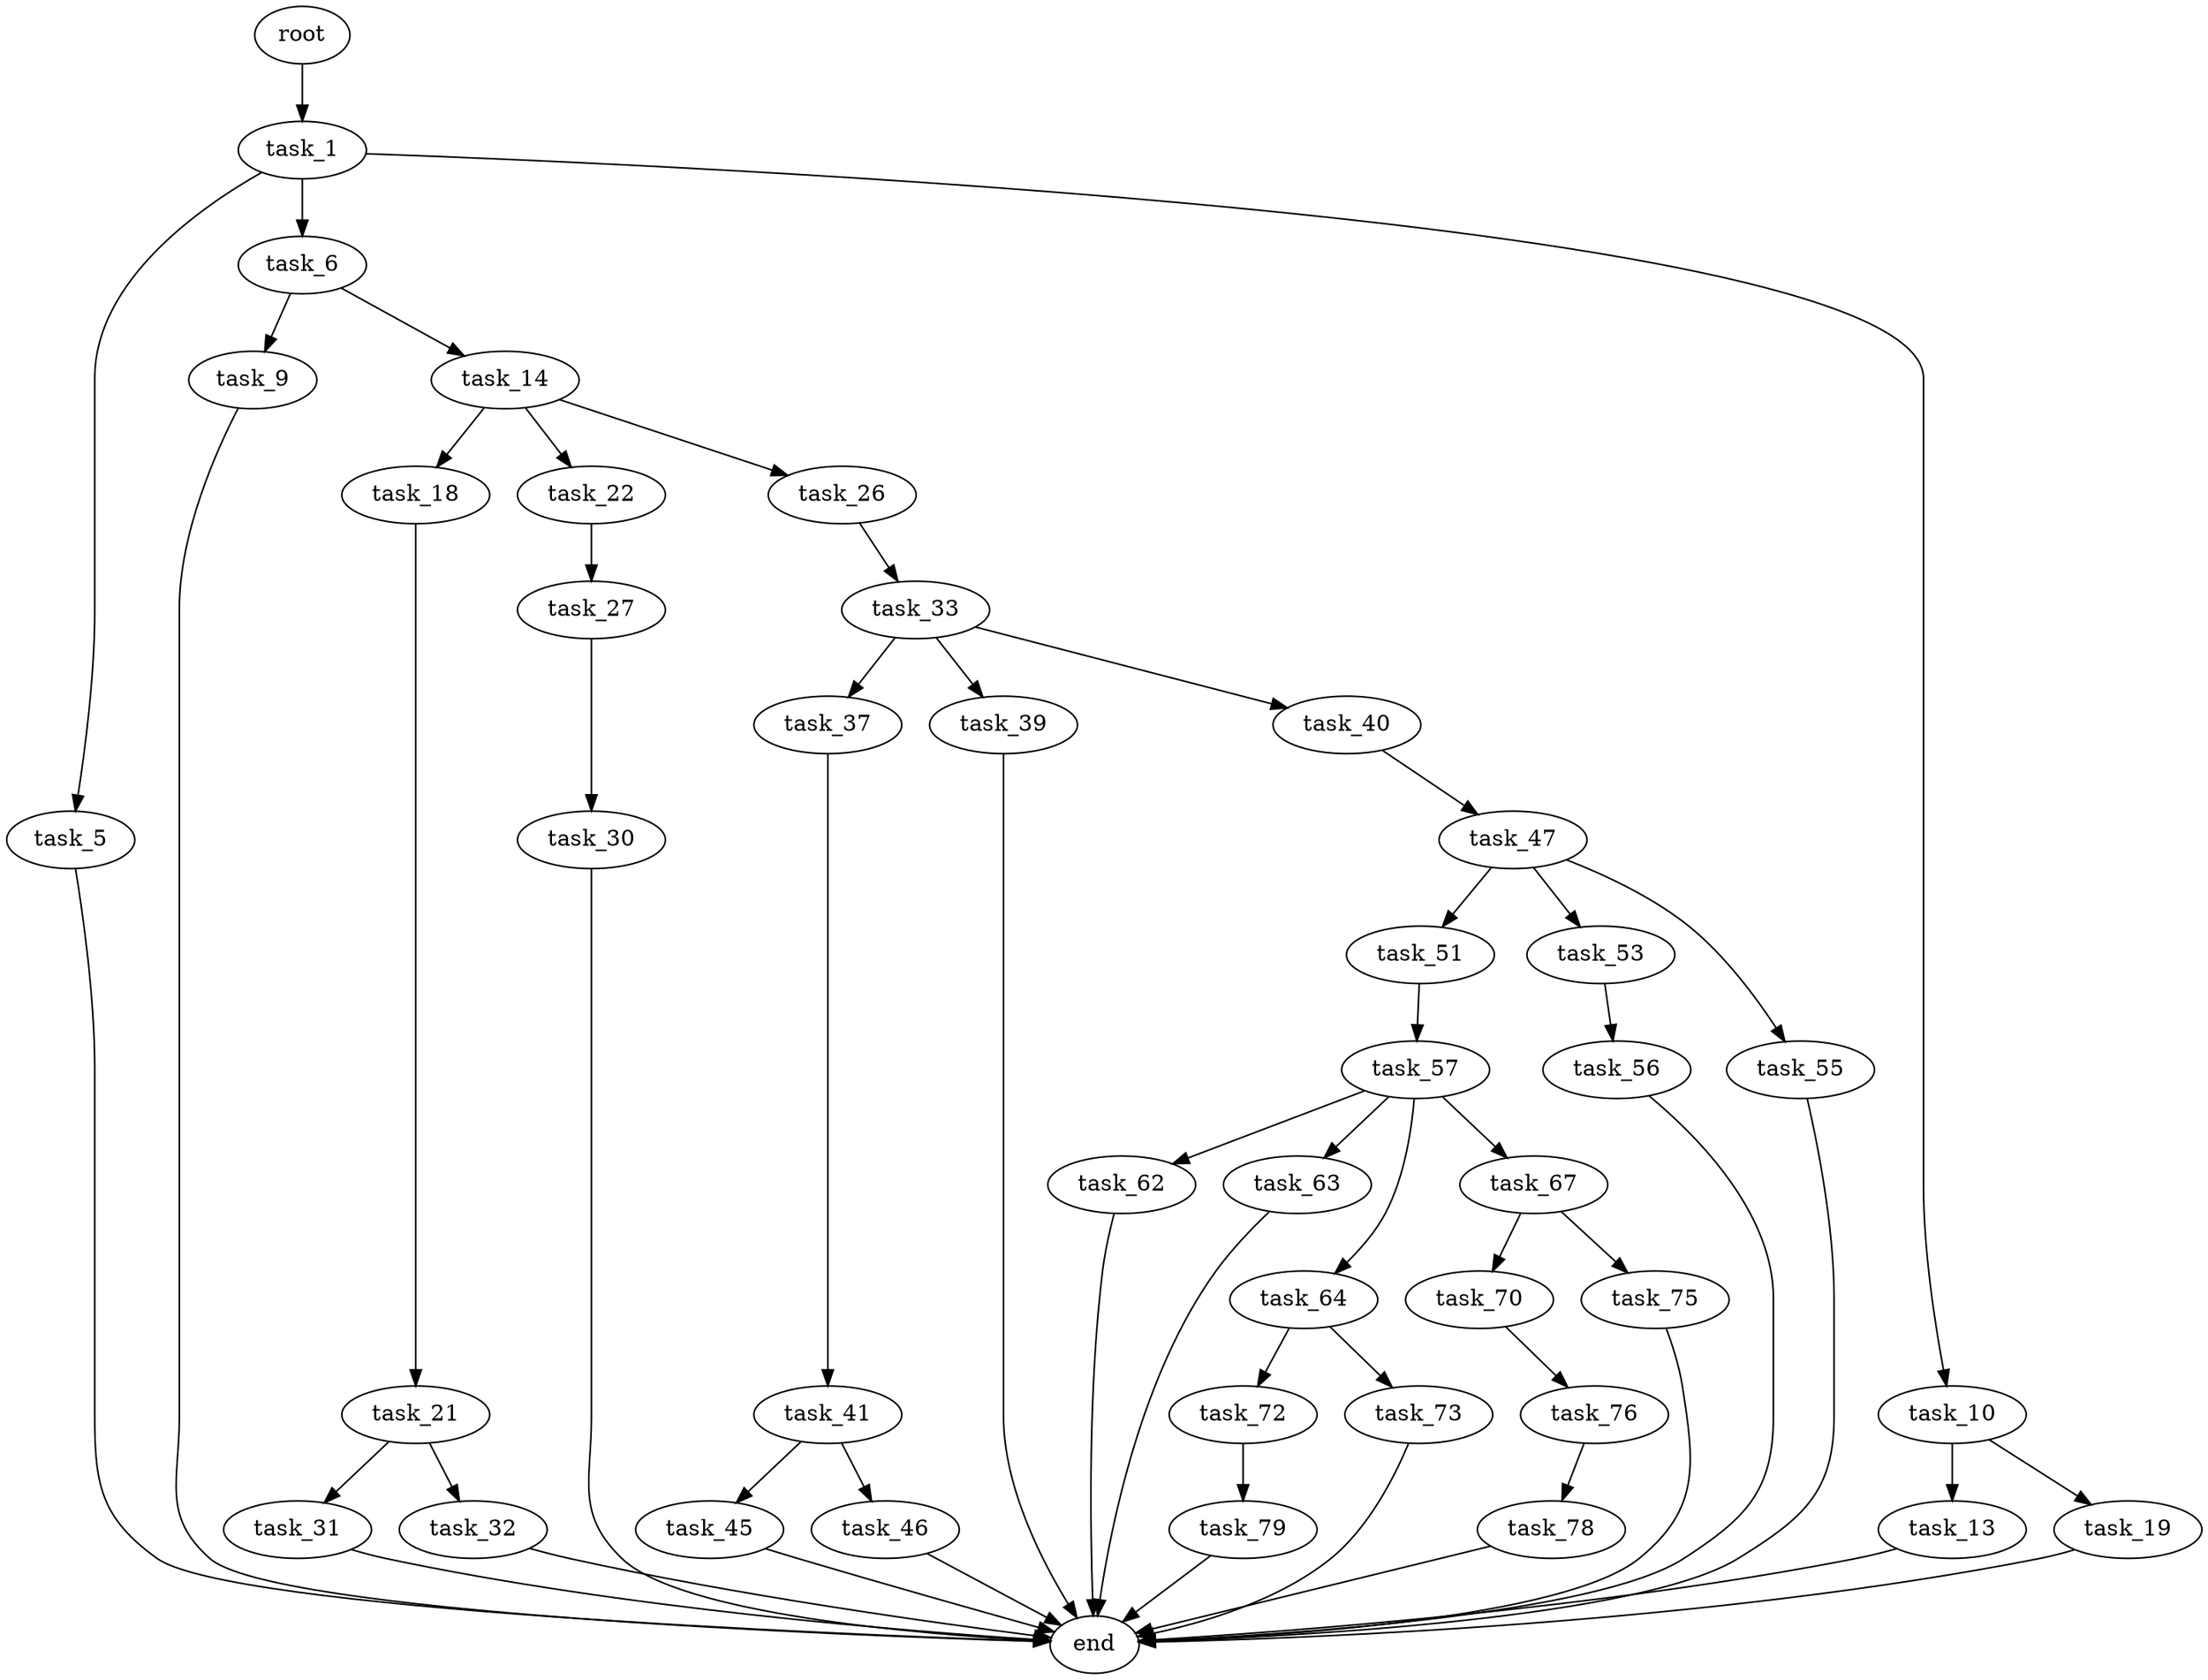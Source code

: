 digraph G {
  root [size="0.000000"];
  task_1 [size="231928233984.000000"];
  task_5 [size="549755813888.000000"];
  task_6 [size="382747779099.000000"];
  task_10 [size="12159613395.000000"];
  end [size="0.000000"];
  task_9 [size="10625367775.000000"];
  task_14 [size="7693402245.000000"];
  task_13 [size="782757789696.000000"];
  task_19 [size="2477560966.000000"];
  task_18 [size="30778619358.000000"];
  task_22 [size="217513354948.000000"];
  task_26 [size="1001610095.000000"];
  task_21 [size="134217728000.000000"];
  task_31 [size="304266703.000000"];
  task_32 [size="523081073892.000000"];
  task_27 [size="669364586272.000000"];
  task_33 [size="12308735869.000000"];
  task_30 [size="368293445632.000000"];
  task_37 [size="1073741824000.000000"];
  task_39 [size="17915479196.000000"];
  task_40 [size="444555842380.000000"];
  task_41 [size="633673720784.000000"];
  task_47 [size="1073741824000.000000"];
  task_45 [size="8589934592.000000"];
  task_46 [size="4369786300.000000"];
  task_51 [size="28799021919.000000"];
  task_53 [size="58695065292.000000"];
  task_55 [size="404807364955.000000"];
  task_57 [size="19038663369.000000"];
  task_56 [size="18515618202.000000"];
  task_62 [size="327401503.000000"];
  task_63 [size="13227886040.000000"];
  task_64 [size="27539295522.000000"];
  task_67 [size="39351407139.000000"];
  task_72 [size="549755813888.000000"];
  task_73 [size="119290693308.000000"];
  task_70 [size="1189165067.000000"];
  task_75 [size="6974043998.000000"];
  task_76 [size="368293445632.000000"];
  task_79 [size="231928233984.000000"];
  task_78 [size="134217728000.000000"];

  root -> task_1 [size="1.000000"];
  task_1 -> task_5 [size="301989888.000000"];
  task_1 -> task_6 [size="301989888.000000"];
  task_1 -> task_10 [size="301989888.000000"];
  task_5 -> end [size="1.000000"];
  task_6 -> task_9 [size="411041792.000000"];
  task_6 -> task_14 [size="411041792.000000"];
  task_10 -> task_13 [size="411041792.000000"];
  task_10 -> task_19 [size="411041792.000000"];
  task_9 -> end [size="1.000000"];
  task_14 -> task_18 [size="209715200.000000"];
  task_14 -> task_22 [size="209715200.000000"];
  task_14 -> task_26 [size="209715200.000000"];
  task_13 -> end [size="1.000000"];
  task_19 -> end [size="1.000000"];
  task_18 -> task_21 [size="536870912.000000"];
  task_22 -> task_27 [size="301989888.000000"];
  task_26 -> task_33 [size="33554432.000000"];
  task_21 -> task_31 [size="209715200.000000"];
  task_21 -> task_32 [size="209715200.000000"];
  task_31 -> end [size="1.000000"];
  task_32 -> end [size="1.000000"];
  task_27 -> task_30 [size="838860800.000000"];
  task_33 -> task_37 [size="838860800.000000"];
  task_33 -> task_39 [size="838860800.000000"];
  task_33 -> task_40 [size="838860800.000000"];
  task_30 -> end [size="1.000000"];
  task_37 -> task_41 [size="838860800.000000"];
  task_39 -> end [size="1.000000"];
  task_40 -> task_47 [size="536870912.000000"];
  task_41 -> task_45 [size="536870912.000000"];
  task_41 -> task_46 [size="536870912.000000"];
  task_47 -> task_51 [size="838860800.000000"];
  task_47 -> task_53 [size="838860800.000000"];
  task_47 -> task_55 [size="838860800.000000"];
  task_45 -> end [size="1.000000"];
  task_46 -> end [size="1.000000"];
  task_51 -> task_57 [size="838860800.000000"];
  task_53 -> task_56 [size="134217728.000000"];
  task_55 -> end [size="1.000000"];
  task_57 -> task_62 [size="679477248.000000"];
  task_57 -> task_63 [size="679477248.000000"];
  task_57 -> task_64 [size="679477248.000000"];
  task_57 -> task_67 [size="679477248.000000"];
  task_56 -> end [size="1.000000"];
  task_62 -> end [size="1.000000"];
  task_63 -> end [size="1.000000"];
  task_64 -> task_72 [size="536870912.000000"];
  task_64 -> task_73 [size="536870912.000000"];
  task_67 -> task_70 [size="33554432.000000"];
  task_67 -> task_75 [size="33554432.000000"];
  task_72 -> task_79 [size="536870912.000000"];
  task_73 -> end [size="1.000000"];
  task_70 -> task_76 [size="75497472.000000"];
  task_75 -> end [size="1.000000"];
  task_76 -> task_78 [size="411041792.000000"];
  task_79 -> end [size="1.000000"];
  task_78 -> end [size="1.000000"];
}
